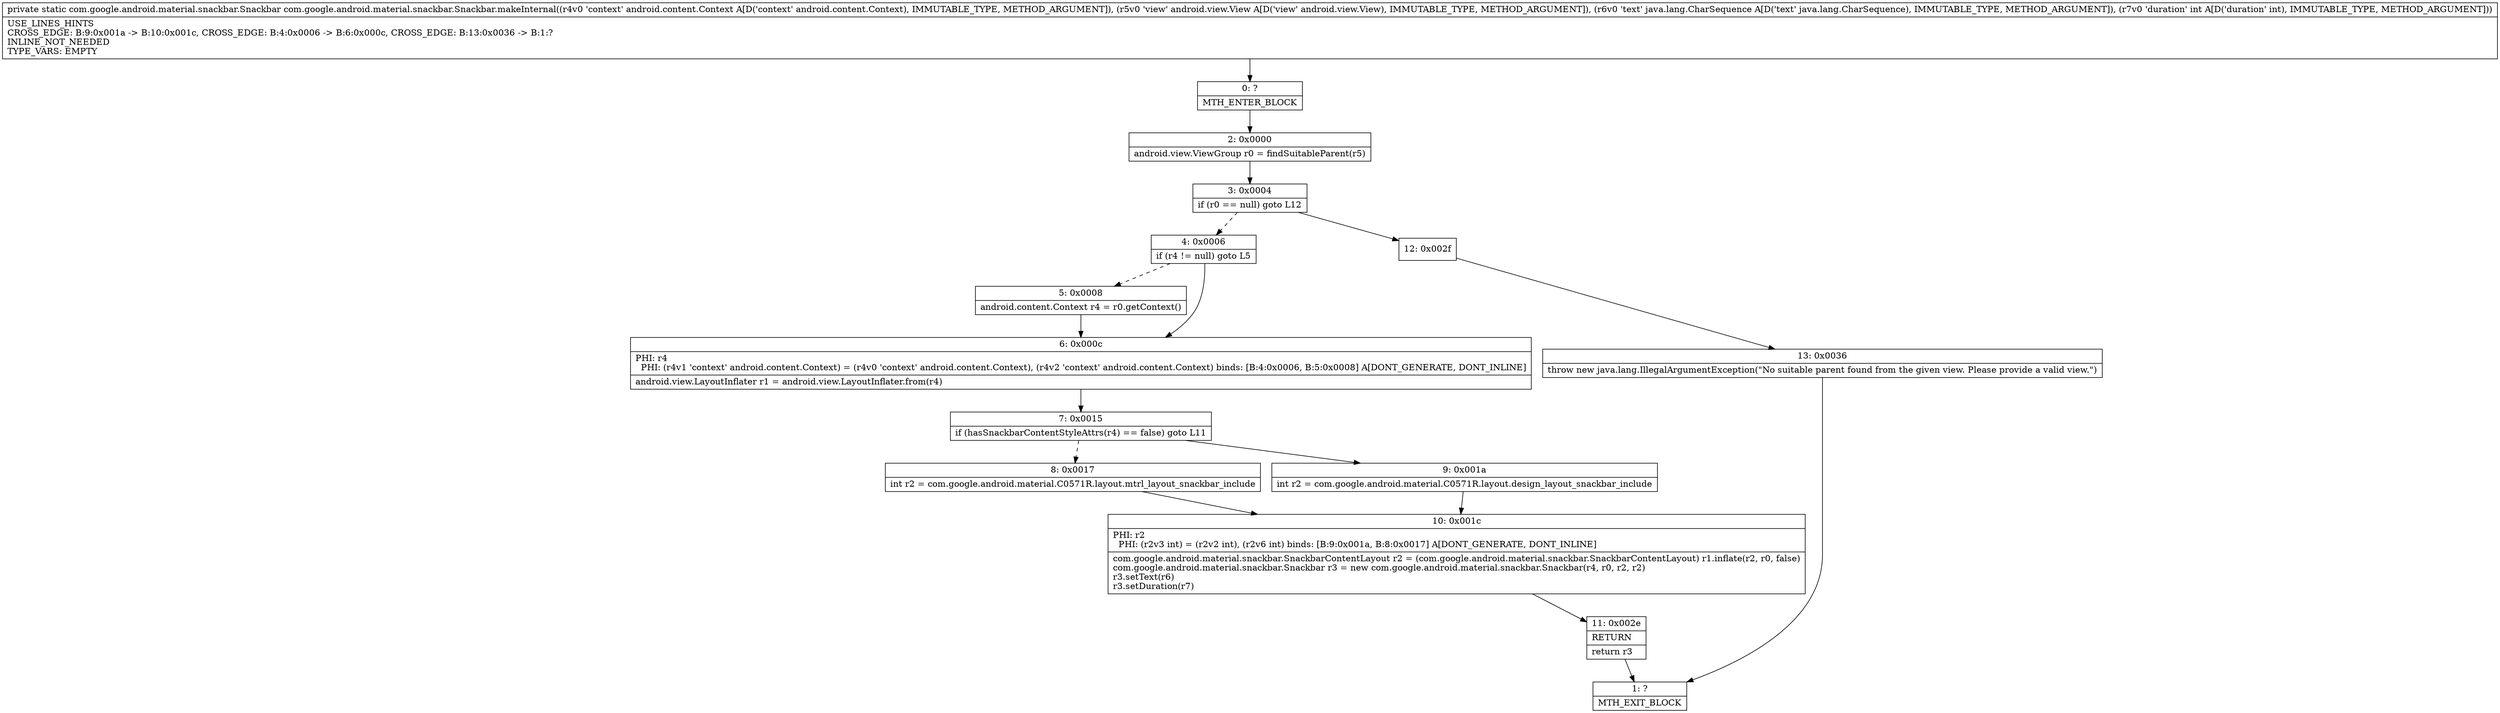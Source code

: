 digraph "CFG forcom.google.android.material.snackbar.Snackbar.makeInternal(Landroid\/content\/Context;Landroid\/view\/View;Ljava\/lang\/CharSequence;I)Lcom\/google\/android\/material\/snackbar\/Snackbar;" {
Node_0 [shape=record,label="{0\:\ ?|MTH_ENTER_BLOCK\l}"];
Node_2 [shape=record,label="{2\:\ 0x0000|android.view.ViewGroup r0 = findSuitableParent(r5)\l}"];
Node_3 [shape=record,label="{3\:\ 0x0004|if (r0 == null) goto L12\l}"];
Node_4 [shape=record,label="{4\:\ 0x0006|if (r4 != null) goto L5\l}"];
Node_5 [shape=record,label="{5\:\ 0x0008|android.content.Context r4 = r0.getContext()\l}"];
Node_6 [shape=record,label="{6\:\ 0x000c|PHI: r4 \l  PHI: (r4v1 'context' android.content.Context) = (r4v0 'context' android.content.Context), (r4v2 'context' android.content.Context) binds: [B:4:0x0006, B:5:0x0008] A[DONT_GENERATE, DONT_INLINE]\l|android.view.LayoutInflater r1 = android.view.LayoutInflater.from(r4)\l}"];
Node_7 [shape=record,label="{7\:\ 0x0015|if (hasSnackbarContentStyleAttrs(r4) == false) goto L11\l}"];
Node_8 [shape=record,label="{8\:\ 0x0017|int r2 = com.google.android.material.C0571R.layout.mtrl_layout_snackbar_include\l}"];
Node_10 [shape=record,label="{10\:\ 0x001c|PHI: r2 \l  PHI: (r2v3 int) = (r2v2 int), (r2v6 int) binds: [B:9:0x001a, B:8:0x0017] A[DONT_GENERATE, DONT_INLINE]\l|com.google.android.material.snackbar.SnackbarContentLayout r2 = (com.google.android.material.snackbar.SnackbarContentLayout) r1.inflate(r2, r0, false)\lcom.google.android.material.snackbar.Snackbar r3 = new com.google.android.material.snackbar.Snackbar(r4, r0, r2, r2)\lr3.setText(r6)\lr3.setDuration(r7)\l}"];
Node_11 [shape=record,label="{11\:\ 0x002e|RETURN\l|return r3\l}"];
Node_1 [shape=record,label="{1\:\ ?|MTH_EXIT_BLOCK\l}"];
Node_9 [shape=record,label="{9\:\ 0x001a|int r2 = com.google.android.material.C0571R.layout.design_layout_snackbar_include\l}"];
Node_12 [shape=record,label="{12\:\ 0x002f}"];
Node_13 [shape=record,label="{13\:\ 0x0036|throw new java.lang.IllegalArgumentException(\"No suitable parent found from the given view. Please provide a valid view.\")\l}"];
MethodNode[shape=record,label="{private static com.google.android.material.snackbar.Snackbar com.google.android.material.snackbar.Snackbar.makeInternal((r4v0 'context' android.content.Context A[D('context' android.content.Context), IMMUTABLE_TYPE, METHOD_ARGUMENT]), (r5v0 'view' android.view.View A[D('view' android.view.View), IMMUTABLE_TYPE, METHOD_ARGUMENT]), (r6v0 'text' java.lang.CharSequence A[D('text' java.lang.CharSequence), IMMUTABLE_TYPE, METHOD_ARGUMENT]), (r7v0 'duration' int A[D('duration' int), IMMUTABLE_TYPE, METHOD_ARGUMENT]))  | USE_LINES_HINTS\lCROSS_EDGE: B:9:0x001a \-\> B:10:0x001c, CROSS_EDGE: B:4:0x0006 \-\> B:6:0x000c, CROSS_EDGE: B:13:0x0036 \-\> B:1:?\lINLINE_NOT_NEEDED\lTYPE_VARS: EMPTY\l}"];
MethodNode -> Node_0;Node_0 -> Node_2;
Node_2 -> Node_3;
Node_3 -> Node_4[style=dashed];
Node_3 -> Node_12;
Node_4 -> Node_5[style=dashed];
Node_4 -> Node_6;
Node_5 -> Node_6;
Node_6 -> Node_7;
Node_7 -> Node_8[style=dashed];
Node_7 -> Node_9;
Node_8 -> Node_10;
Node_10 -> Node_11;
Node_11 -> Node_1;
Node_9 -> Node_10;
Node_12 -> Node_13;
Node_13 -> Node_1;
}

